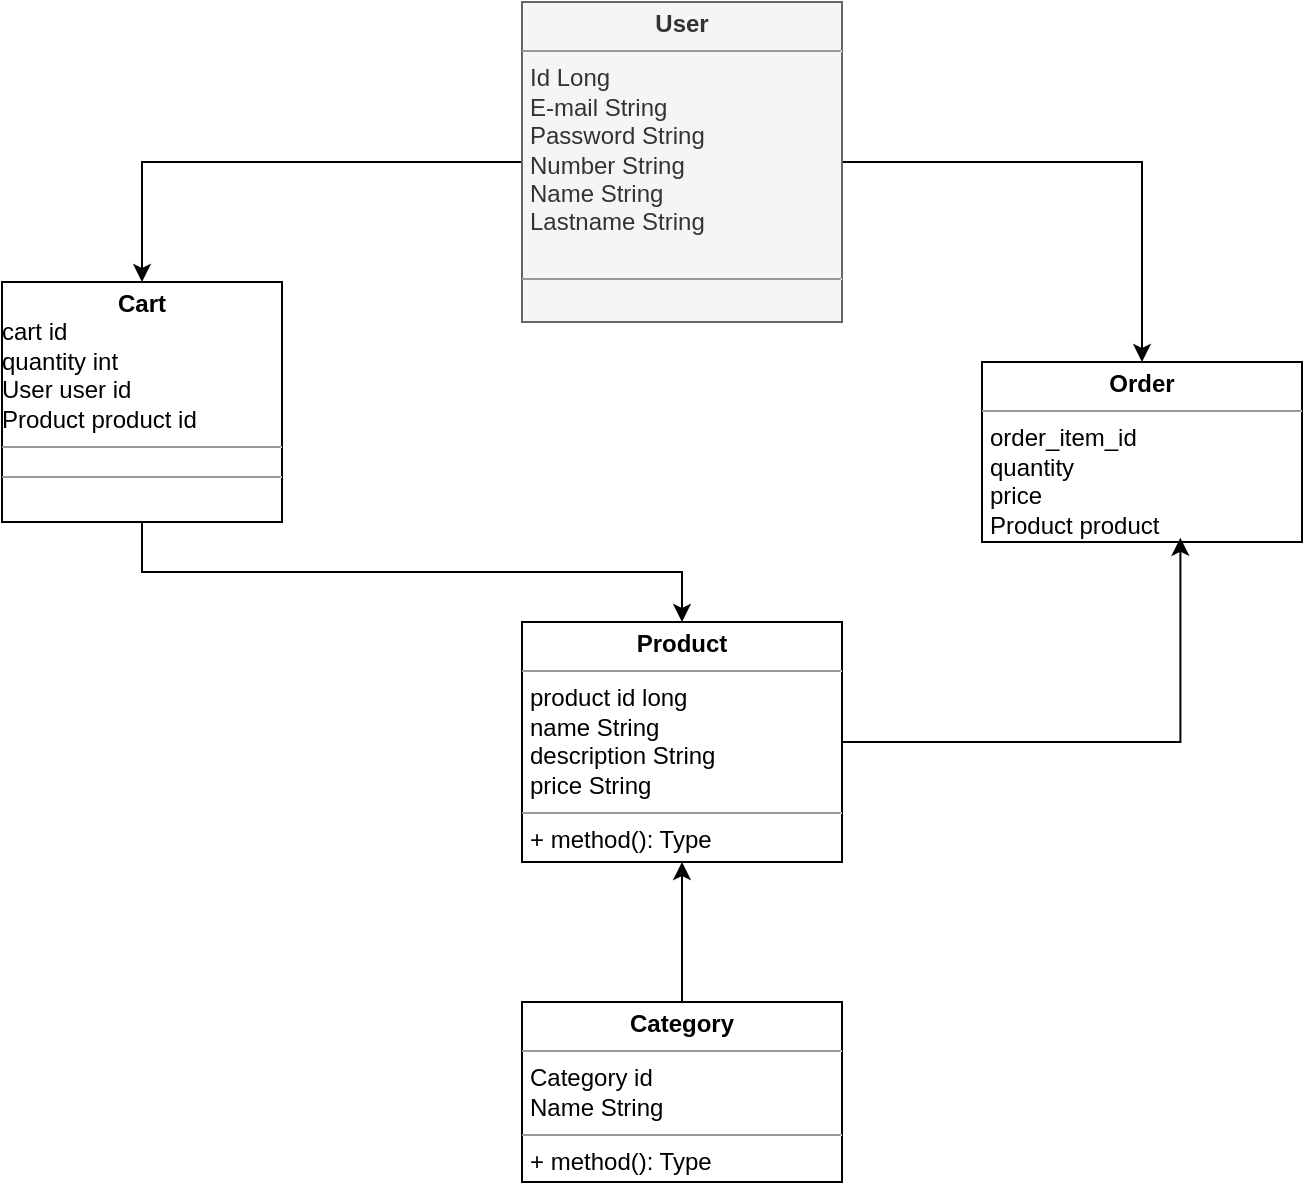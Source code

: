 <mxfile version="22.1.0" type="github">
  <diagram id="C5RBs43oDa-KdzZeNtuy" name="Page-1">
    <mxGraphModel dx="488" dy="1648" grid="1" gridSize="10" guides="1" tooltips="1" connect="1" arrows="1" fold="1" page="1" pageScale="1" pageWidth="827" pageHeight="1169" math="0" shadow="0">
      <root>
        <mxCell id="WIyWlLk6GJQsqaUBKTNV-0" />
        <mxCell id="WIyWlLk6GJQsqaUBKTNV-1" parent="WIyWlLk6GJQsqaUBKTNV-0" />
        <mxCell id="deGhh2JBwUFLAN3jZQK6-28" style="edgeStyle=orthogonalEdgeStyle;rounded=0;orthogonalLoop=1;jettySize=auto;html=1;exitX=0;exitY=0.5;exitDx=0;exitDy=0;entryX=0.5;entryY=0;entryDx=0;entryDy=0;" edge="1" parent="WIyWlLk6GJQsqaUBKTNV-1" source="deGhh2JBwUFLAN3jZQK6-20" target="deGhh2JBwUFLAN3jZQK6-27">
          <mxGeometry relative="1" as="geometry" />
        </mxCell>
        <mxCell id="deGhh2JBwUFLAN3jZQK6-44" style="edgeStyle=orthogonalEdgeStyle;rounded=0;orthogonalLoop=1;jettySize=auto;html=1;exitX=1;exitY=0.5;exitDx=0;exitDy=0;" edge="1" parent="WIyWlLk6GJQsqaUBKTNV-1" source="deGhh2JBwUFLAN3jZQK6-20" target="deGhh2JBwUFLAN3jZQK6-42">
          <mxGeometry relative="1" as="geometry" />
        </mxCell>
        <object label="&lt;p style=&quot;margin:0px;margin-top:4px;text-align:center;&quot;&gt;&lt;b&gt;User&lt;/b&gt;&lt;/p&gt;&lt;hr size=&quot;1&quot;&gt;&lt;p style=&quot;margin:0px;margin-left:4px;&quot;&gt;Id Long&lt;/p&gt;&lt;p style=&quot;margin:0px;margin-left:4px;&quot;&gt;E-mail String&lt;br&gt;&lt;/p&gt;&lt;p style=&quot;margin:0px;margin-left:4px;&quot;&gt;Password String&lt;/p&gt;&lt;p style=&quot;margin:0px;margin-left:4px;&quot;&gt;Number String&lt;/p&gt;&lt;p style=&quot;margin:0px;margin-left:4px;&quot;&gt;Name String&lt;/p&gt;&lt;p style=&quot;margin:0px;margin-left:4px;&quot;&gt;Lastname String&lt;/p&gt;&lt;p style=&quot;margin:0px;margin-left:4px;&quot;&gt;&lt;br&gt;&lt;/p&gt;&lt;hr size=&quot;1&quot;&gt;&lt;p style=&quot;margin:0px;margin-left:4px;&quot;&gt;&lt;br&gt;&lt;/p&gt;" Password="String" saddsaad="" ads="asd" asddasasd="dsaasadsd" id="deGhh2JBwUFLAN3jZQK6-20">
          <mxCell style="verticalAlign=top;align=left;overflow=fill;fontSize=12;fontFamily=Helvetica;html=1;whiteSpace=wrap;fillColor=#f5f5f5;fontColor=#333333;strokeColor=#666666;" vertex="1" parent="WIyWlLk6GJQsqaUBKTNV-1">
            <mxGeometry x="320" y="-110" width="160" height="160" as="geometry" />
          </mxCell>
        </object>
        <mxCell id="deGhh2JBwUFLAN3jZQK6-31" style="edgeStyle=orthogonalEdgeStyle;rounded=0;orthogonalLoop=1;jettySize=auto;html=1;exitX=0.5;exitY=1;exitDx=0;exitDy=0;" edge="1" parent="WIyWlLk6GJQsqaUBKTNV-1" source="deGhh2JBwUFLAN3jZQK6-27" target="deGhh2JBwUFLAN3jZQK6-30">
          <mxGeometry relative="1" as="geometry" />
        </mxCell>
        <mxCell id="deGhh2JBwUFLAN3jZQK6-27" value="&lt;p style=&quot;margin:0px;margin-top:4px;text-align:center;&quot;&gt;&lt;b&gt;Cart&lt;/b&gt;&lt;/p&gt;cart id&lt;br&gt;quantity int&lt;br&gt;User user id&lt;br&gt;Product product id&lt;br&gt;&lt;hr size=&quot;1&quot;&gt;&lt;div style=&quot;height:2px;&quot;&gt;&lt;/div&gt;&lt;hr size=&quot;1&quot;&gt;&lt;div style=&quot;height:2px;&quot;&gt;&lt;/div&gt;" style="verticalAlign=top;align=left;overflow=fill;fontSize=12;fontFamily=Helvetica;html=1;whiteSpace=wrap;" vertex="1" parent="WIyWlLk6GJQsqaUBKTNV-1">
          <mxGeometry x="60" y="30" width="140" height="120" as="geometry" />
        </mxCell>
        <mxCell id="deGhh2JBwUFLAN3jZQK6-30" value="&lt;p style=&quot;margin:0px;margin-top:4px;text-align:center;&quot;&gt;&lt;b&gt;Product&lt;/b&gt;&lt;/p&gt;&lt;hr size=&quot;1&quot;&gt;&lt;p style=&quot;margin:0px;margin-left:4px;&quot;&gt;product id long&lt;/p&gt;&lt;p style=&quot;margin:0px;margin-left:4px;&quot;&gt;name String&lt;/p&gt;&lt;p style=&quot;margin:0px;margin-left:4px;&quot;&gt;description String&lt;/p&gt;&lt;p style=&quot;margin:0px;margin-left:4px;&quot;&gt;price String&lt;/p&gt;&lt;hr size=&quot;1&quot;&gt;&lt;p style=&quot;margin:0px;margin-left:4px;&quot;&gt;+ method(): Type&lt;/p&gt;" style="verticalAlign=top;align=left;overflow=fill;fontSize=12;fontFamily=Helvetica;html=1;whiteSpace=wrap;" vertex="1" parent="WIyWlLk6GJQsqaUBKTNV-1">
          <mxGeometry x="320" y="200" width="160" height="120" as="geometry" />
        </mxCell>
        <mxCell id="deGhh2JBwUFLAN3jZQK6-34" style="edgeStyle=orthogonalEdgeStyle;rounded=0;orthogonalLoop=1;jettySize=auto;html=1;entryX=0.5;entryY=1;entryDx=0;entryDy=0;" edge="1" parent="WIyWlLk6GJQsqaUBKTNV-1" source="deGhh2JBwUFLAN3jZQK6-33" target="deGhh2JBwUFLAN3jZQK6-30">
          <mxGeometry relative="1" as="geometry" />
        </mxCell>
        <mxCell id="deGhh2JBwUFLAN3jZQK6-33" value="&lt;p style=&quot;margin:0px;margin-top:4px;text-align:center;&quot;&gt;&lt;b&gt;Category&lt;/b&gt;&lt;/p&gt;&lt;hr size=&quot;1&quot;&gt;&lt;p style=&quot;margin:0px;margin-left:4px;&quot;&gt;Category id&lt;/p&gt;&lt;p style=&quot;margin:0px;margin-left:4px;&quot;&gt;Name String&lt;/p&gt;&lt;hr size=&quot;1&quot;&gt;&lt;p style=&quot;margin:0px;margin-left:4px;&quot;&gt;+ method(): Type&lt;/p&gt;" style="verticalAlign=top;align=left;overflow=fill;fontSize=12;fontFamily=Helvetica;html=1;whiteSpace=wrap;" vertex="1" parent="WIyWlLk6GJQsqaUBKTNV-1">
          <mxGeometry x="320" y="390" width="160" height="90" as="geometry" />
        </mxCell>
        <mxCell id="deGhh2JBwUFLAN3jZQK6-42" value="&lt;p style=&quot;margin:0px;margin-top:4px;text-align:center;&quot;&gt;&lt;b&gt;Order&lt;/b&gt;&lt;/p&gt;&lt;hr size=&quot;1&quot;&gt;&lt;p style=&quot;margin:0px;margin-left:4px;&quot;&gt;order_item_id&lt;/p&gt;&lt;p style=&quot;margin:0px;margin-left:4px;&quot;&gt;quantity&lt;/p&gt;&lt;p style=&quot;margin:0px;margin-left:4px;&quot;&gt;price&lt;/p&gt;&lt;p style=&quot;margin:0px;margin-left:4px;&quot;&gt;Product product&lt;/p&gt;&lt;hr size=&quot;1&quot;&gt;&lt;p style=&quot;margin:0px;margin-left:4px;&quot;&gt;+ method(): Type&lt;/p&gt;" style="verticalAlign=top;align=left;overflow=fill;fontSize=12;fontFamily=Helvetica;html=1;whiteSpace=wrap;" vertex="1" parent="WIyWlLk6GJQsqaUBKTNV-1">
          <mxGeometry x="550" y="70" width="160" height="90" as="geometry" />
        </mxCell>
        <mxCell id="deGhh2JBwUFLAN3jZQK6-43" style="edgeStyle=orthogonalEdgeStyle;rounded=0;orthogonalLoop=1;jettySize=auto;html=1;exitX=1;exitY=0.5;exitDx=0;exitDy=0;entryX=0.62;entryY=0.977;entryDx=0;entryDy=0;entryPerimeter=0;" edge="1" parent="WIyWlLk6GJQsqaUBKTNV-1" source="deGhh2JBwUFLAN3jZQK6-30" target="deGhh2JBwUFLAN3jZQK6-42">
          <mxGeometry relative="1" as="geometry" />
        </mxCell>
      </root>
    </mxGraphModel>
  </diagram>
</mxfile>
